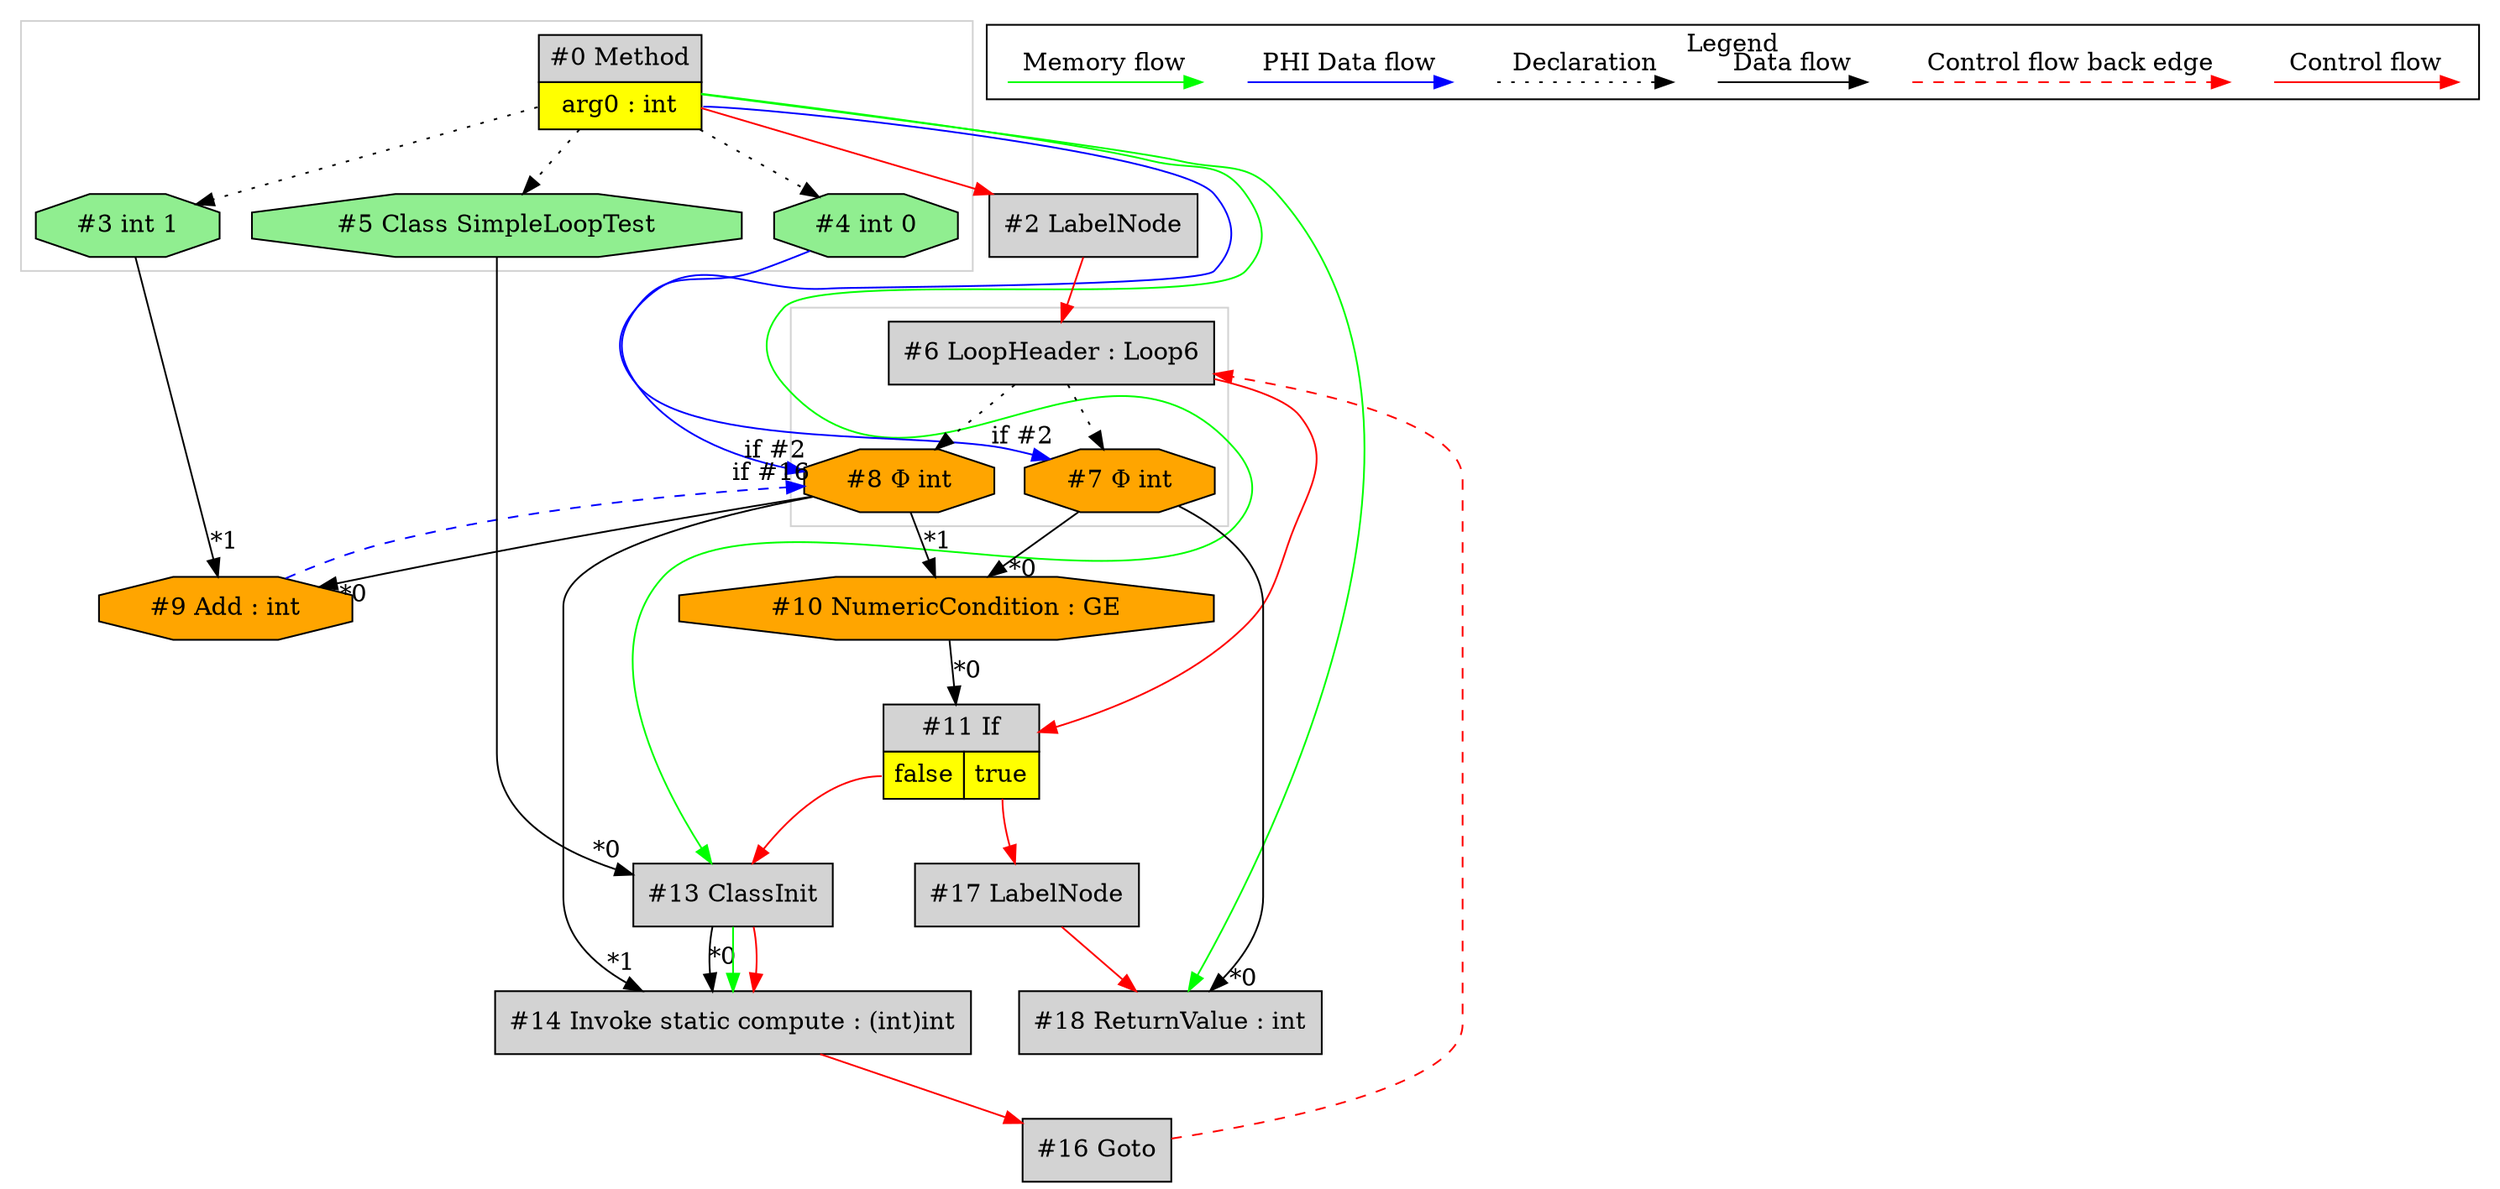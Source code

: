 digraph {
 ordering="in";
 node0[margin="0", label=<<table border="0" cellborder="1" cellspacing="0" cellpadding="5"><tr><td colspan="1">#0 Method</td></tr><tr><td port="prj1" bgcolor="yellow">arg0 : int</td></tr></table>>,shape=none, fillcolor=lightgrey, style=filled];
 node4[label="#4 int 0",shape=octagon, fillcolor=lightgreen, style=filled];
 node0 -> node4[style=dotted];
 node8[label="#8 Φ int",shape=octagon, fillcolor=orange, style=filled];
 node6 -> node8[style=dotted];
 node4 -> node8[headlabel="if #2", labeldistance=2, color=blue, constraint=false];
 node9 -> node8[headlabel="if #16", labeldistance=2, color=blue, constraint=false, style=dashed];
 node9[label="#9 Add : int",shape=octagon, fillcolor=orange, style=filled];
 node8 -> node9[headlabel="*0", labeldistance=2];
 node3 -> node9[headlabel="*1", labeldistance=2];
 node3[label="#3 int 1",shape=octagon, fillcolor=lightgreen, style=filled];
 node0 -> node3[style=dotted];
 node6[label="#6 LoopHeader : Loop6",shape=box, fillcolor=lightgrey, style=filled];
 node2 -> node6[labeldistance=2, color=red, fontcolor=red];
 node16 -> node6[labeldistance=2, color=red, fontcolor=red, style=dashed];
 node16[label="#16 Goto",shape=box, fillcolor=lightgrey, style=filled];
 node14 -> node16[labeldistance=2, color=red, fontcolor=red];
 node14[label="#14 Invoke static compute : (int)int",shape=box, fillcolor=lightgrey, style=filled];
 node13 -> node14[headlabel="*0", labeldistance=2];
 node8 -> node14[headlabel="*1", labeldistance=2];
 node13 -> node14[labeldistance=2, color=green, constraint=false];
 node13 -> node14[labeldistance=2, color=red, fontcolor=red];
 node13[label="#13 ClassInit",shape=box, fillcolor=lightgrey, style=filled];
 node5 -> node13[headlabel="*0", labeldistance=2];
 node0 -> node13[labeldistance=2, color=green, constraint=false];
 node11:prj12 -> node13[labeldistance=2, color=red, fontcolor=red];
 node11[margin="0", label=<<table border="0" cellborder="1" cellspacing="0" cellpadding="5"><tr><td colspan="2">#11 If</td></tr><tr><td port="prj12" bgcolor="yellow">false</td><td port="prj15" bgcolor="yellow">true</td></tr></table>>,shape=none, fillcolor=lightgrey, style=filled];
 node10 -> node11[headlabel="*0", labeldistance=2];
 node6 -> node11[labeldistance=2, color=red, fontcolor=red];
 node10[label="#10 NumericCondition : GE",shape=octagon, fillcolor=orange, style=filled];
 node7 -> node10[headlabel="*0", labeldistance=2];
 node8 -> node10[headlabel="*1", labeldistance=2];
 node7[label="#7 Φ int",shape=octagon, fillcolor=orange, style=filled];
 node6 -> node7[style=dotted];
 node0:prj1 -> node7[headlabel="if #2", labeldistance=2, color=blue, constraint=false];
 node18[label="#18 ReturnValue : int",shape=box, fillcolor=lightgrey, style=filled];
 node7 -> node18[headlabel="*0", labeldistance=2];
 node17 -> node18[labeldistance=2, color=red, fontcolor=red];
 node0 -> node18[labeldistance=2, color=green, constraint=false];
 node17[label="#17 LabelNode",shape=box, fillcolor=lightgrey, style=filled];
 node11:prj15 -> node17[labeldistance=2, color=red, fontcolor=red];
 node5[label="#5 Class SimpleLoopTest",shape=octagon, fillcolor=lightgreen, style=filled];
 node0 -> node5[style=dotted];
 node2[label="#2 LabelNode",shape=box, fillcolor=lightgrey, style=filled];
 node0 -> node2[labeldistance=2, color=red, fontcolor=red];
 subgraph cluster_0 {
  color=lightgray;
  node6;
  node7;
  node8;
 }
 subgraph cluster_1 {
  color=lightgray;
  node0;
  node3;
  node4;
  node5;
 }
 subgraph cluster_000 {
  label = "Legend";
  node [shape=point]
  {
   rank=same;
   c0 [style = invis];
   c1 [style = invis];
   c2 [style = invis];
   c3 [style = invis];
   d0 [style = invis];
   d1 [style = invis];
   d2 [style = invis];
   d3 [style = invis];
   d4 [style = invis];
   d5 [style = invis];
   d6 [style = invis];
   d7 [style = invis];
  }
  c0 -> c1 [label="Control flow", style=solid, color=red]
  c2 -> c3 [label="Control flow back edge", style=dashed, color=red]
  d0 -> d1 [label="Data flow"]
  d2 -> d3 [label="Declaration", style=dotted]
  d4 -> d5 [label="PHI Data flow", color=blue]
  d6 -> d7 [label="Memory flow", color=green]
 }

}
